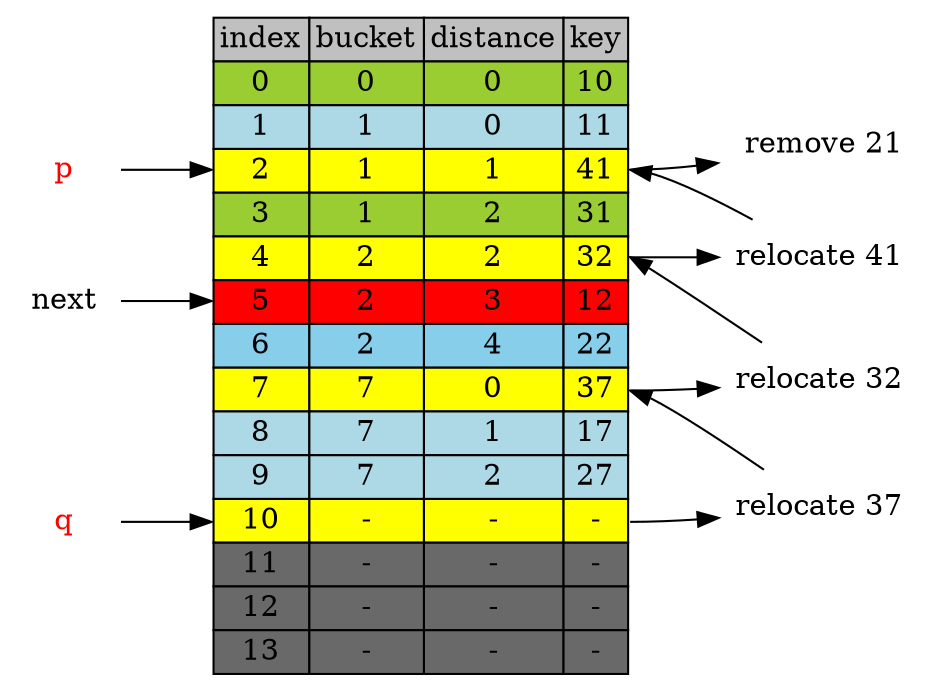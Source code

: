 digraph table{
    rankdir=LR
    node[shape=plaintext]
     table[label=<
        <TABLE BORDER="0" CELLBORDER="1" CELLSPACING="0">
            <TR>
                <TD BGCOLOR="grey">index</TD>
                <TD BGCOLOR="grey">bucket</TD>
                <TD BGCOLOR="grey">distance</TD>
                <TD BGCOLOR="grey">key</TD>
            </TR>           
            <TR>
                <TD BGCOLOR="yellowgreen" PORT="i0">0</TD>
                <TD BGCOLOR="yellowgreen">0</TD>
                <TD BGCOLOR="yellowgreen">0</TD>
                <TD BGCOLOR="yellowgreen" PORT="k0">10</TD>
            </TR>           
            <TR>
                <TD BGCOLOR="lightblue" PORT="i1">1</TD>
                <TD BGCOLOR="lightblue">1</TD>
                <TD BGCOLOR="lightblue">0</TD>
                <TD BGCOLOR="lightblue" PORT="k1">11</TD>
            </TR>           
            <TR>
                <TD BGCOLOR="yellow" PORT="i2">2</TD>
                <TD BGCOLOR="yellow">1</TD>
                <TD BGCOLOR="yellow">1</TD>
                <TD BGCOLOR="yellow" PORT="k2">41</TD>
            </TR>           
            <TR>
                <TD BGCOLOR="yellowgreen" PORT="i3">3</TD>
                <TD BGCOLOR="yellowgreen">1</TD>
                <TD BGCOLOR="yellowgreen">2</TD>
                <TD BGCOLOR="yellowgreen" PORT="k3">31</TD>
            </TR>           
            <TR>
                <TD BGCOLOR="yellow" PORT="i4">4</TD>
                <TD BGCOLOR="yellow">2</TD>
                <TD BGCOLOR="yellow">2</TD>
                <TD BGCOLOR="yellow" PORT="k4">32</TD>
            </TR>           
            <TR>
                <TD BGCOLOR="red" PORT="i5">5</TD>
                <TD BGCOLOR="red">2</TD>
                <TD BGCOLOR="red">3</TD>
                <TD BGCOLOR="red" PORT="k5">12</TD>
            </TR>
            <TR>
                <TD BGCOLOR="skyblue" PORT="i6">6</TD>
                <TD BGCOLOR="skyblue">2</TD>
                <TD BGCOLOR="skyblue">4</TD>
                <TD BGCOLOR="skyblue" PORT="k6">22</TD> 
            </TR>           
            <TR>
                <TD BGCOLOR="yellow" PORT="i7">7</TD>
                <TD BGCOLOR="yellow">7</TD>
                <TD BGCOLOR="yellow">0</TD>
                <TD BGCOLOR="yellow" PORT="k7">37</TD>
            </TR>           
            <TR>
                <TD BGCOLOR="lightblue" PORT="i8">8</TD>
                <TD BGCOLOR="lightblue">7</TD>
                <TD BGCOLOR="lightblue">1</TD>
                <TD BGCOLOR="lightblue" PORT="k8">17</TD>
            </TR>           
            <TR>
                <TD BGCOLOR="lightblue" PORT="i9">9</TD>
                <TD BGCOLOR="lightblue">7</TD>
                <TD BGCOLOR="lightblue">2</TD>
                <TD BGCOLOR="lightblue" PORT="k9">27</TD>
            </TR>           
            <TR>
                <TD BGCOLOR="yellow" PORT="i10">10</TD>
                <TD BGCOLOR="yellow">-</TD>
                <TD BGCOLOR="yellow">-</TD>
                <TD BGCOLOR="yellow" PORT="k10">-</TD>
            </TR>           
            <TR>
                <TD BGCOLOR="dimgrey" PORT="i11">11</TD>
                <TD BGCOLOR="dimgrey">-</TD>
                <TD BGCOLOR="dimgrey">-</TD>
                <TD BGCOLOR="dimgrey" PORT="k11">-</TD>
            </TR>           
            <TR>
                <TD BGCOLOR="dimgrey" PORT="i12">12</TD>
                <TD BGCOLOR="dimgrey">-</TD>
                <TD BGCOLOR="dimgrey">-</TD>
                <TD BGCOLOR="dimgrey" PORT="k12">-</TD>
            </TR>           
            <TR>
                <TD BGCOLOR="dimgrey" PORT="i13">13</TD>
                <TD BGCOLOR="dimgrey">-</TD>
                <TD BGCOLOR="dimgrey">-</TD>
                <TD BGCOLOR="dimgrey" PORT="k13">-</TD>
            </TR>           
        </TABLE>
    >]
#table0->table
p [fontcolor=red]
q[fontcolor=red]
 p -> table:i2
 q -> table:i10
 next -> table:i5
 table:k2->" remove 21"
 table:k4->"relocate 41"->table:k2
 table:k7->"relocate 32"->table:k4
 table:k10->"relocate 37"->table:k7
}
